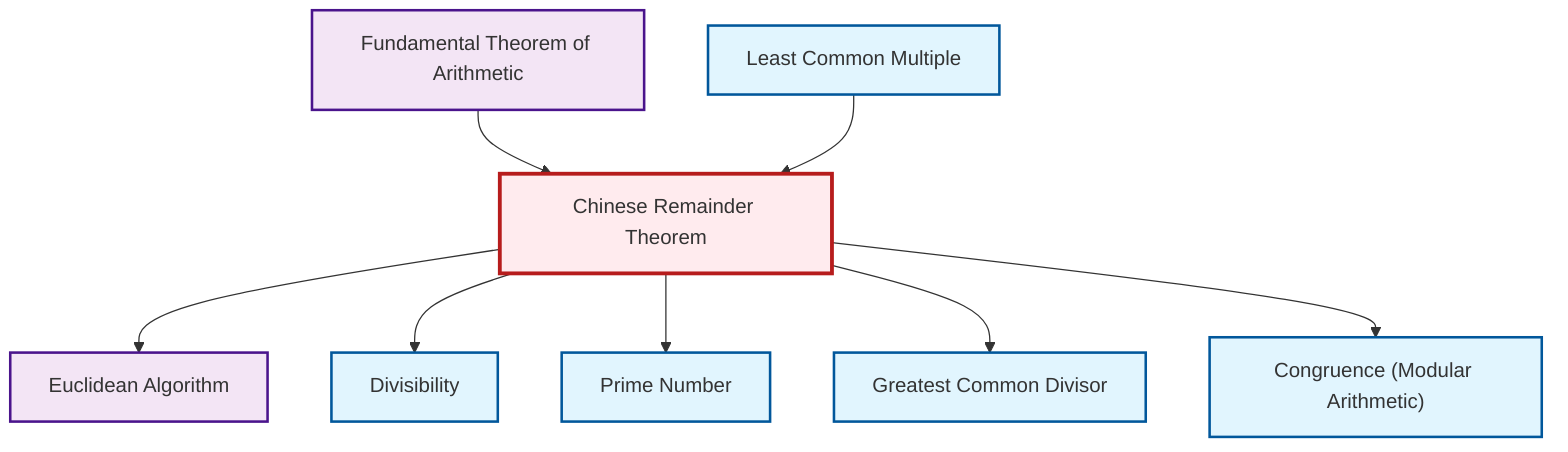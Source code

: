 graph TD
    classDef definition fill:#e1f5fe,stroke:#01579b,stroke-width:2px
    classDef theorem fill:#f3e5f5,stroke:#4a148c,stroke-width:2px
    classDef axiom fill:#fff3e0,stroke:#e65100,stroke-width:2px
    classDef example fill:#e8f5e9,stroke:#1b5e20,stroke-width:2px
    classDef current fill:#ffebee,stroke:#b71c1c,stroke-width:3px
    thm-euclidean-algorithm["Euclidean Algorithm"]:::theorem
    def-congruence["Congruence (Modular Arithmetic)"]:::definition
    def-lcm["Least Common Multiple"]:::definition
    def-divisibility["Divisibility"]:::definition
    thm-fundamental-arithmetic["Fundamental Theorem of Arithmetic"]:::theorem
    def-prime["Prime Number"]:::definition
    thm-chinese-remainder["Chinese Remainder Theorem"]:::theorem
    def-gcd["Greatest Common Divisor"]:::definition
    thm-chinese-remainder --> thm-euclidean-algorithm
    thm-chinese-remainder --> def-divisibility
    thm-fundamental-arithmetic --> thm-chinese-remainder
    def-lcm --> thm-chinese-remainder
    thm-chinese-remainder --> def-prime
    thm-chinese-remainder --> def-gcd
    thm-chinese-remainder --> def-congruence
    class thm-chinese-remainder current
